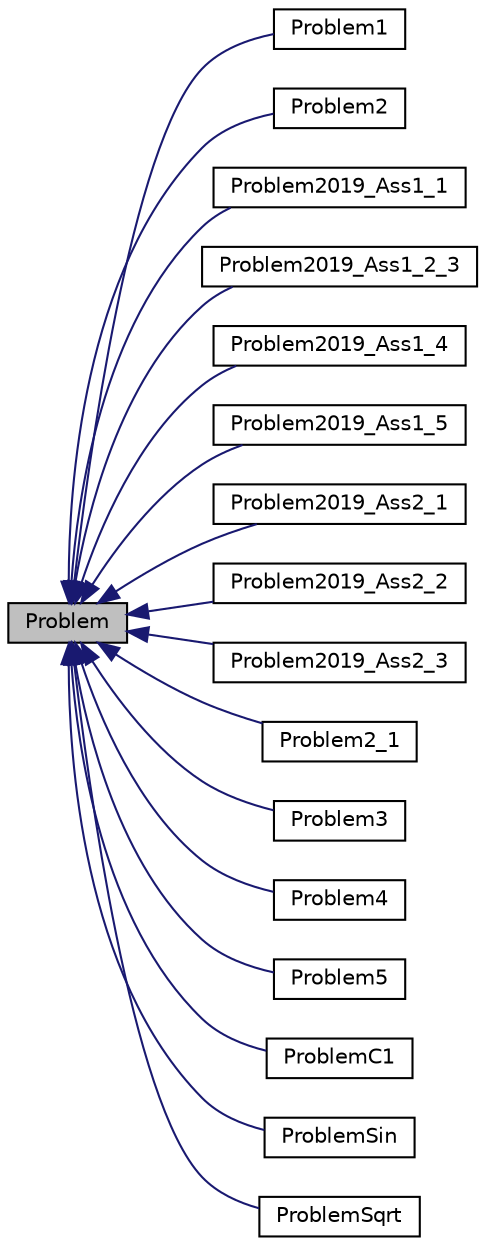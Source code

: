 digraph "Problem"
{
  edge [fontname="Helvetica",fontsize="10",labelfontname="Helvetica",labelfontsize="10"];
  node [fontname="Helvetica",fontsize="10",shape=record];
  rankdir="LR";
  Node1 [label="Problem",height=0.2,width=0.4,color="black", fillcolor="grey75", style="filled", fontcolor="black"];
  Node1 -> Node2 [dir="back",color="midnightblue",fontsize="10",style="solid",fontname="Helvetica"];
  Node2 [label="Problem1",height=0.2,width=0.4,color="black", fillcolor="white", style="filled",URL="$classProblem1.html"];
  Node1 -> Node3 [dir="back",color="midnightblue",fontsize="10",style="solid",fontname="Helvetica"];
  Node3 [label="Problem2",height=0.2,width=0.4,color="black", fillcolor="white", style="filled",URL="$classProblem2.html"];
  Node1 -> Node4 [dir="back",color="midnightblue",fontsize="10",style="solid",fontname="Helvetica"];
  Node4 [label="Problem2019_Ass1_1",height=0.2,width=0.4,color="black", fillcolor="white", style="filled",URL="$classProblem2019__Ass1__1.html"];
  Node1 -> Node5 [dir="back",color="midnightblue",fontsize="10",style="solid",fontname="Helvetica"];
  Node5 [label="Problem2019_Ass1_2_3",height=0.2,width=0.4,color="black", fillcolor="white", style="filled",URL="$classProblem2019__Ass1__2__3.html"];
  Node1 -> Node6 [dir="back",color="midnightblue",fontsize="10",style="solid",fontname="Helvetica"];
  Node6 [label="Problem2019_Ass1_4",height=0.2,width=0.4,color="black", fillcolor="white", style="filled",URL="$classProblem2019__Ass1__4.html",tooltip="Linear Problem for Interpolation. "];
  Node1 -> Node7 [dir="back",color="midnightblue",fontsize="10",style="solid",fontname="Helvetica"];
  Node7 [label="Problem2019_Ass1_5",height=0.2,width=0.4,color="black", fillcolor="white", style="filled",URL="$classProblem2019__Ass1__5.html",tooltip="H^2^1 Problem for Interpolation. "];
  Node1 -> Node8 [dir="back",color="midnightblue",fontsize="10",style="solid",fontname="Helvetica"];
  Node8 [label="Problem2019_Ass2_1",height=0.2,width=0.4,color="black", fillcolor="white", style="filled",URL="$classProblem2019__Ass2__1.html",tooltip="C0 problem. "];
  Node1 -> Node9 [dir="back",color="midnightblue",fontsize="10",style="solid",fontname="Helvetica"];
  Node9 [label="Problem2019_Ass2_2",height=0.2,width=0.4,color="black", fillcolor="white", style="filled",URL="$classProblem2019__Ass2__2.html"];
  Node1 -> Node10 [dir="back",color="midnightblue",fontsize="10",style="solid",fontname="Helvetica"];
  Node10 [label="Problem2019_Ass2_3",height=0.2,width=0.4,color="black", fillcolor="white", style="filled",URL="$classProblem2019__Ass2__3.html"];
  Node1 -> Node11 [dir="back",color="midnightblue",fontsize="10",style="solid",fontname="Helvetica"];
  Node11 [label="Problem2_1",height=0.2,width=0.4,color="black", fillcolor="white", style="filled",URL="$classProblem2__1.html"];
  Node1 -> Node12 [dir="back",color="midnightblue",fontsize="10",style="solid",fontname="Helvetica"];
  Node12 [label="Problem3",height=0.2,width=0.4,color="black", fillcolor="white", style="filled",URL="$classProblem3.html"];
  Node1 -> Node13 [dir="back",color="midnightblue",fontsize="10",style="solid",fontname="Helvetica"];
  Node13 [label="Problem4",height=0.2,width=0.4,color="black", fillcolor="white", style="filled",URL="$classProblem4.html"];
  Node1 -> Node14 [dir="back",color="midnightblue",fontsize="10",style="solid",fontname="Helvetica"];
  Node14 [label="Problem5",height=0.2,width=0.4,color="black", fillcolor="white", style="filled",URL="$classProblem5.html"];
  Node1 -> Node15 [dir="back",color="midnightblue",fontsize="10",style="solid",fontname="Helvetica"];
  Node15 [label="ProblemC1",height=0.2,width=0.4,color="black", fillcolor="white", style="filled",URL="$classProblemC1.html",tooltip="C0 problem. "];
  Node1 -> Node16 [dir="back",color="midnightblue",fontsize="10",style="solid",fontname="Helvetica"];
  Node16 [label="ProblemSin",height=0.2,width=0.4,color="black", fillcolor="white", style="filled",URL="$classProblemSin.html",tooltip="Sinus Problem for Interpolation. "];
  Node1 -> Node17 [dir="back",color="midnightblue",fontsize="10",style="solid",fontname="Helvetica"];
  Node17 [label="ProblemSqrt",height=0.2,width=0.4,color="black", fillcolor="white", style="filled",URL="$classProblemSqrt.html",tooltip="Sqrt Problem for Interpolation. "];
}
